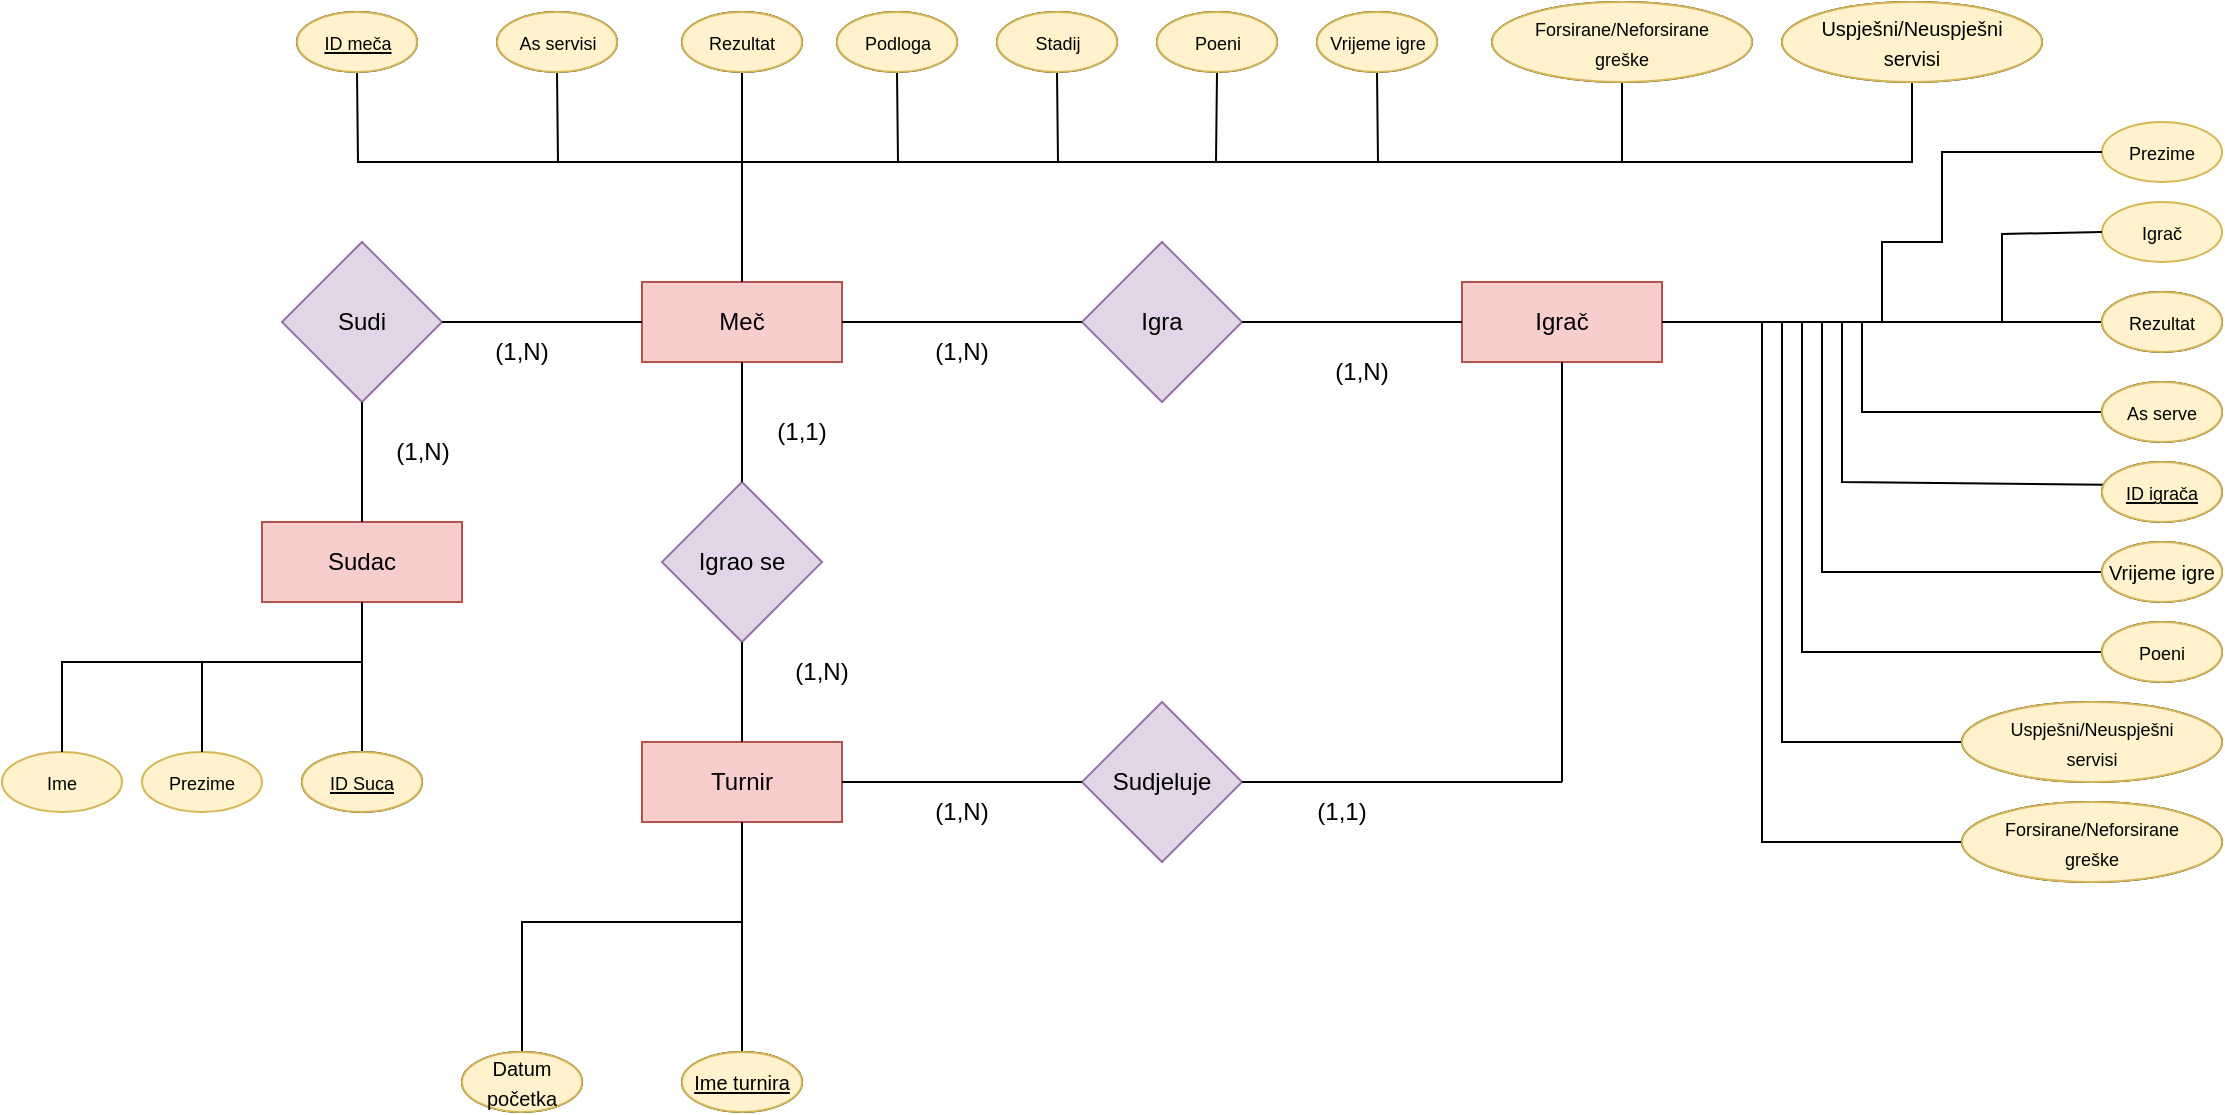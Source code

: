 <mxfile version="21.1.4">
  <diagram name="Page-1" id="ivi_GzzBbnTKShinMN6c">
    <mxGraphModel dx="466" dy="585" grid="1" gridSize="10" guides="1" tooltips="1" connect="1" arrows="1" fold="1" page="1" pageScale="1" pageWidth="850" pageHeight="1100" math="0" shadow="0">
      <root>
        <mxCell id="0" />
        <mxCell id="1" parent="0" />
        <mxCell id="JiS2Ytl3aRO11iRvN7Su-1" value="Igrao se" style="rhombus;whiteSpace=wrap;html=1;fillColor=#e1d5e7;strokeColor=#9673a6;" parent="1" vertex="1">
          <mxGeometry x="570" y="480" width="80" height="80" as="geometry" />
        </mxCell>
        <mxCell id="JiS2Ytl3aRO11iRvN7Su-3" value="Turnir" style="rounded=0;whiteSpace=wrap;html=1;fillColor=#f8cecc;strokeColor=#b85450;" parent="1" vertex="1">
          <mxGeometry x="560" y="610" width="100" height="40" as="geometry" />
        </mxCell>
        <mxCell id="JiS2Ytl3aRO11iRvN7Su-4" value="" style="endArrow=none;html=1;rounded=0;exitX=0.5;exitY=0;exitDx=0;exitDy=0;entryX=0.5;entryY=1;entryDx=0;entryDy=0;" parent="1" source="JiS2Ytl3aRO11iRvN7Su-3" target="JiS2Ytl3aRO11iRvN7Su-1" edge="1">
          <mxGeometry width="50" height="50" relative="1" as="geometry">
            <mxPoint x="560" y="540" as="sourcePoint" />
            <mxPoint x="610" y="490" as="targetPoint" />
          </mxGeometry>
        </mxCell>
        <mxCell id="JiS2Ytl3aRO11iRvN7Su-6" value="Meč" style="rounded=0;whiteSpace=wrap;html=1;fillColor=#f8cecc;strokeColor=#b85450;" parent="1" vertex="1">
          <mxGeometry x="560" y="380" width="100" height="40" as="geometry" />
        </mxCell>
        <mxCell id="JiS2Ytl3aRO11iRvN7Su-9" value="(1,N)" style="text;html=1;strokeColor=none;fillColor=none;align=center;verticalAlign=middle;whiteSpace=wrap;rounded=0;" parent="1" vertex="1">
          <mxGeometry x="620" y="560" width="60" height="30" as="geometry" />
        </mxCell>
        <mxCell id="JiS2Ytl3aRO11iRvN7Su-10" value="(1,1)" style="text;html=1;strokeColor=none;fillColor=none;align=center;verticalAlign=middle;whiteSpace=wrap;rounded=0;" parent="1" vertex="1">
          <mxGeometry x="610" y="440" width="60" height="30" as="geometry" />
        </mxCell>
        <mxCell id="JiS2Ytl3aRO11iRvN7Su-11" value="Sudi" style="rhombus;whiteSpace=wrap;html=1;fillColor=#e1d5e7;strokeColor=#9673a6;" parent="1" vertex="1">
          <mxGeometry x="380" y="360" width="80" height="80" as="geometry" />
        </mxCell>
        <mxCell id="JiS2Ytl3aRO11iRvN7Su-15" value="" style="endArrow=none;html=1;rounded=0;exitX=1;exitY=0.5;exitDx=0;exitDy=0;" parent="1" source="JiS2Ytl3aRO11iRvN7Su-11" edge="1">
          <mxGeometry width="50" height="50" relative="1" as="geometry">
            <mxPoint x="510" y="450" as="sourcePoint" />
            <mxPoint x="560" y="400" as="targetPoint" />
          </mxGeometry>
        </mxCell>
        <mxCell id="JiS2Ytl3aRO11iRvN7Su-17" value="Sudac" style="rounded=0;whiteSpace=wrap;html=1;fillColor=#f8cecc;strokeColor=#b85450;" parent="1" vertex="1">
          <mxGeometry x="370" y="500" width="100" height="40" as="geometry" />
        </mxCell>
        <mxCell id="JiS2Ytl3aRO11iRvN7Su-19" value="(1,N)" style="text;html=1;strokeColor=none;fillColor=none;align=center;verticalAlign=middle;whiteSpace=wrap;rounded=0;" parent="1" vertex="1">
          <mxGeometry x="470" y="400" width="60" height="30" as="geometry" />
        </mxCell>
        <mxCell id="JiS2Ytl3aRO11iRvN7Su-20" value="(1,N)" style="text;html=1;align=center;verticalAlign=middle;resizable=0;points=[];autosize=1;strokeColor=none;fillColor=none;" parent="1" vertex="1">
          <mxGeometry x="425" y="450" width="50" height="30" as="geometry" />
        </mxCell>
        <mxCell id="JiS2Ytl3aRO11iRvN7Su-22" value="Igra" style="rhombus;whiteSpace=wrap;html=1;fillColor=#e1d5e7;strokeColor=#9673a6;" parent="1" vertex="1">
          <mxGeometry x="780" y="360" width="80" height="80" as="geometry" />
        </mxCell>
        <mxCell id="JiS2Ytl3aRO11iRvN7Su-23" value="" style="endArrow=none;html=1;rounded=0;exitX=1;exitY=0.5;exitDx=0;exitDy=0;entryX=0;entryY=0.5;entryDx=0;entryDy=0;" parent="1" source="JiS2Ytl3aRO11iRvN7Su-6" target="JiS2Ytl3aRO11iRvN7Su-22" edge="1">
          <mxGeometry width="50" height="50" relative="1" as="geometry">
            <mxPoint x="680" y="450" as="sourcePoint" />
            <mxPoint x="730" y="400" as="targetPoint" />
          </mxGeometry>
        </mxCell>
        <mxCell id="JiS2Ytl3aRO11iRvN7Su-24" value="Igrač" style="rounded=0;whiteSpace=wrap;html=1;fillColor=#f8cecc;strokeColor=#b85450;" parent="1" vertex="1">
          <mxGeometry x="970" y="380" width="100" height="40" as="geometry" />
        </mxCell>
        <mxCell id="JiS2Ytl3aRO11iRvN7Su-26" value="(1,N)" style="text;html=1;strokeColor=none;fillColor=none;align=center;verticalAlign=middle;whiteSpace=wrap;rounded=0;" parent="1" vertex="1">
          <mxGeometry x="890" y="410" width="60" height="30" as="geometry" />
        </mxCell>
        <mxCell id="JiS2Ytl3aRO11iRvN7Su-27" value="(1,N)" style="text;html=1;strokeColor=none;fillColor=none;align=center;verticalAlign=middle;whiteSpace=wrap;rounded=0;" parent="1" vertex="1">
          <mxGeometry x="690" y="400" width="60" height="30" as="geometry" />
        </mxCell>
        <mxCell id="JiS2Ytl3aRO11iRvN7Su-29" value="Sudjeluje" style="rhombus;whiteSpace=wrap;html=1;fillColor=#e1d5e7;strokeColor=#9673a6;" parent="1" vertex="1">
          <mxGeometry x="780" y="590" width="80" height="80" as="geometry" />
        </mxCell>
        <mxCell id="JiS2Ytl3aRO11iRvN7Su-31" value="" style="endArrow=none;html=1;rounded=0;exitX=1;exitY=0.5;exitDx=0;exitDy=0;" parent="1" source="JiS2Ytl3aRO11iRvN7Su-3" edge="1">
          <mxGeometry width="50" height="50" relative="1" as="geometry">
            <mxPoint x="730" y="680" as="sourcePoint" />
            <mxPoint x="780" y="630" as="targetPoint" />
          </mxGeometry>
        </mxCell>
        <mxCell id="JiS2Ytl3aRO11iRvN7Su-33" value="(1,N)" style="text;html=1;strokeColor=none;fillColor=none;align=center;verticalAlign=middle;whiteSpace=wrap;rounded=0;" parent="1" vertex="1">
          <mxGeometry x="690" y="630" width="60" height="30" as="geometry" />
        </mxCell>
        <mxCell id="JiS2Ytl3aRO11iRvN7Su-35" value="&lt;font style=&quot;font-size: 9px;&quot;&gt;&lt;u&gt;Personal ID&lt;/u&gt;&lt;/font&gt;" style="ellipse;whiteSpace=wrap;html=1;" parent="1" vertex="1">
          <mxGeometry x="390" y="615" width="60" height="30" as="geometry" />
        </mxCell>
        <mxCell id="JiS2Ytl3aRO11iRvN7Su-36" value="" style="endArrow=none;html=1;rounded=0;entryX=0.5;entryY=0;entryDx=0;entryDy=0;" parent="1" target="gjMS_P8bk0o3SLN0zVJh-17" edge="1">
          <mxGeometry width="50" height="50" relative="1" as="geometry">
            <mxPoint x="420" y="540" as="sourcePoint" />
            <mxPoint x="419.81" y="560" as="targetPoint" />
          </mxGeometry>
        </mxCell>
        <mxCell id="JiS2Ytl3aRO11iRvN7Su-37" value="&lt;font size=&quot;1&quot;&gt;&lt;u&gt;Name&lt;/u&gt;&lt;/font&gt;" style="ellipse;whiteSpace=wrap;html=1;" parent="1" vertex="1">
          <mxGeometry x="580" y="765" width="60" height="30" as="geometry" />
        </mxCell>
        <mxCell id="JiS2Ytl3aRO11iRvN7Su-38" value="&lt;font size=&quot;1&quot;&gt;&lt;span style=&quot;font-size: 9px;&quot;&gt;Starting date&lt;/span&gt;&lt;/font&gt;" style="ellipse;whiteSpace=wrap;html=1;" parent="1" vertex="1">
          <mxGeometry x="470" y="765" width="60" height="30" as="geometry" />
        </mxCell>
        <mxCell id="JiS2Ytl3aRO11iRvN7Su-39" value="" style="endArrow=none;html=1;rounded=0;entryX=0.5;entryY=1;entryDx=0;entryDy=0;exitX=0.5;exitY=0;exitDx=0;exitDy=0;" parent="1" source="gjMS_P8bk0o3SLN0zVJh-18" target="JiS2Ytl3aRO11iRvN7Su-3" edge="1">
          <mxGeometry width="50" height="50" relative="1" as="geometry">
            <mxPoint x="560" y="690" as="sourcePoint" />
            <mxPoint x="610" y="640" as="targetPoint" />
          </mxGeometry>
        </mxCell>
        <mxCell id="JiS2Ytl3aRO11iRvN7Su-40" value="" style="endArrow=none;html=1;rounded=0;entryX=0.5;entryY=1;entryDx=0;entryDy=0;exitX=0.5;exitY=0;exitDx=0;exitDy=0;" parent="1" source="gjMS_P8bk0o3SLN0zVJh-19" target="JiS2Ytl3aRO11iRvN7Su-3" edge="1">
          <mxGeometry width="50" height="50" relative="1" as="geometry">
            <mxPoint x="570" y="700" as="sourcePoint" />
            <mxPoint x="620" y="660" as="targetPoint" />
            <Array as="points">
              <mxPoint x="500" y="700" />
              <mxPoint x="610" y="700" />
            </Array>
          </mxGeometry>
        </mxCell>
        <mxCell id="JiS2Ytl3aRO11iRvN7Su-61" value="&lt;font style=&quot;font-size: 9px;&quot;&gt;&lt;u&gt;Match ID&lt;/u&gt;&lt;/font&gt;" style="ellipse;whiteSpace=wrap;html=1;" parent="1" vertex="1">
          <mxGeometry x="387.5" y="245" width="60" height="30" as="geometry" />
        </mxCell>
        <mxCell id="JiS2Ytl3aRO11iRvN7Su-62" value="&lt;font size=&quot;1&quot;&gt;&lt;span style=&quot;font-size: 9px;&quot;&gt;Successful/Unsuccessful serves&lt;/span&gt;&lt;/font&gt;" style="ellipse;whiteSpace=wrap;html=1;" parent="1" vertex="1">
          <mxGeometry x="1130" y="240" width="130" height="40" as="geometry" />
        </mxCell>
        <mxCell id="JiS2Ytl3aRO11iRvN7Su-63" value="&lt;font size=&quot;1&quot;&gt;&lt;span style=&quot;font-size: 9px;&quot;&gt;As serves&lt;/span&gt;&lt;/font&gt;" style="ellipse;whiteSpace=wrap;html=1;" parent="1" vertex="1">
          <mxGeometry x="487.5" y="245" width="60" height="30" as="geometry" />
        </mxCell>
        <mxCell id="JiS2Ytl3aRO11iRvN7Su-64" value="&lt;font size=&quot;1&quot;&gt;&lt;span style=&quot;font-size: 9px;&quot;&gt;Points&lt;/span&gt;&lt;/font&gt;" style="ellipse;whiteSpace=wrap;html=1;" parent="1" vertex="1">
          <mxGeometry x="817.5" y="245" width="60" height="30" as="geometry" />
        </mxCell>
        <mxCell id="JiS2Ytl3aRO11iRvN7Su-68" value="&lt;font size=&quot;1&quot;&gt;&lt;span style=&quot;font-size: 9px;&quot;&gt;Forced/Unforced errors&lt;/span&gt;&lt;/font&gt;" style="ellipse;whiteSpace=wrap;html=1;" parent="1" vertex="1">
          <mxGeometry x="985" y="240" width="130" height="40" as="geometry" />
        </mxCell>
        <mxCell id="JiS2Ytl3aRO11iRvN7Su-69" value="&lt;font size=&quot;1&quot;&gt;&lt;span style=&quot;font-size: 9px;&quot;&gt;Time played&lt;/span&gt;&lt;/font&gt;" style="ellipse;whiteSpace=wrap;html=1;" parent="1" vertex="1">
          <mxGeometry x="897.5" y="245" width="60" height="30" as="geometry" />
        </mxCell>
        <mxCell id="JiS2Ytl3aRO11iRvN7Su-71" value="&lt;font size=&quot;1&quot;&gt;&lt;span style=&quot;font-size: 9px;&quot;&gt;Resaults&lt;/span&gt;&lt;/font&gt;" style="ellipse;whiteSpace=wrap;html=1;" parent="1" vertex="1">
          <mxGeometry x="580" y="245" width="60" height="30" as="geometry" />
        </mxCell>
        <mxCell id="JiS2Ytl3aRO11iRvN7Su-72" value="" style="endArrow=none;html=1;rounded=0;entryX=0.5;entryY=1;entryDx=0;entryDy=0;exitX=0.5;exitY=0;exitDx=0;exitDy=0;" parent="1" source="JiS2Ytl3aRO11iRvN7Su-6" target="JiS2Ytl3aRO11iRvN7Su-61" edge="1">
          <mxGeometry width="50" height="50" relative="1" as="geometry">
            <mxPoint x="610" y="260" as="sourcePoint" />
            <mxPoint x="660" y="210" as="targetPoint" />
            <Array as="points">
              <mxPoint x="610" y="320" />
              <mxPoint x="418" y="320" />
            </Array>
          </mxGeometry>
        </mxCell>
        <mxCell id="JiS2Ytl3aRO11iRvN7Su-73" value="" style="endArrow=none;html=1;rounded=0;entryX=0.5;entryY=1;entryDx=0;entryDy=0;exitX=0.5;exitY=0;exitDx=0;exitDy=0;" parent="1" source="JiS2Ytl3aRO11iRvN7Su-6" target="JiS2Ytl3aRO11iRvN7Su-62" edge="1">
          <mxGeometry width="50" height="50" relative="1" as="geometry">
            <mxPoint x="610" y="260" as="sourcePoint" />
            <mxPoint x="530" y="190" as="targetPoint" />
            <Array as="points">
              <mxPoint x="610" y="320" />
              <mxPoint x="1195" y="320" />
            </Array>
          </mxGeometry>
        </mxCell>
        <mxCell id="JiS2Ytl3aRO11iRvN7Su-75" value="" style="endArrow=none;html=1;rounded=0;entryX=0.5;entryY=1;entryDx=0;entryDy=0;exitX=0.5;exitY=0;exitDx=0;exitDy=0;" parent="1" source="JiS2Ytl3aRO11iRvN7Su-6" target="JiS2Ytl3aRO11iRvN7Su-71" edge="1">
          <mxGeometry width="50" height="50" relative="1" as="geometry">
            <mxPoint x="610" y="260" as="sourcePoint" />
            <mxPoint x="660" y="210" as="targetPoint" />
          </mxGeometry>
        </mxCell>
        <mxCell id="JiS2Ytl3aRO11iRvN7Su-76" value="" style="endArrow=none;html=1;rounded=0;entryX=0.5;entryY=1;entryDx=0;entryDy=0;exitX=0.5;exitY=0;exitDx=0;exitDy=0;" parent="1" source="JiS2Ytl3aRO11iRvN7Su-6" target="JiS2Ytl3aRO11iRvN7Su-63" edge="1">
          <mxGeometry width="50" height="50" relative="1" as="geometry">
            <mxPoint x="610" y="260" as="sourcePoint" />
            <mxPoint x="660" y="210" as="targetPoint" />
            <Array as="points">
              <mxPoint x="610" y="320" />
              <mxPoint x="518" y="320" />
            </Array>
          </mxGeometry>
        </mxCell>
        <mxCell id="JiS2Ytl3aRO11iRvN7Su-77" value="" style="endArrow=none;html=1;rounded=0;entryX=0.5;entryY=1;entryDx=0;entryDy=0;exitX=0.5;exitY=0;exitDx=0;exitDy=0;" parent="1" source="JiS2Ytl3aRO11iRvN7Su-6" target="JiS2Ytl3aRO11iRvN7Su-64" edge="1">
          <mxGeometry width="50" height="50" relative="1" as="geometry">
            <mxPoint x="610" y="260" as="sourcePoint" />
            <mxPoint x="660" y="210" as="targetPoint" />
            <Array as="points">
              <mxPoint x="610" y="320" />
              <mxPoint x="847" y="320" />
            </Array>
          </mxGeometry>
        </mxCell>
        <mxCell id="JiS2Ytl3aRO11iRvN7Su-78" value="" style="endArrow=none;html=1;rounded=0;entryX=0.5;entryY=1;entryDx=0;entryDy=0;exitX=0.5;exitY=0;exitDx=0;exitDy=0;" parent="1" source="JiS2Ytl3aRO11iRvN7Su-6" target="gjMS_P8bk0o3SLN0zVJh-9" edge="1">
          <mxGeometry width="50" height="50" relative="1" as="geometry">
            <mxPoint x="610" y="260" as="sourcePoint" />
            <mxPoint x="660" y="210" as="targetPoint" />
            <Array as="points">
              <mxPoint x="610" y="320" />
              <mxPoint x="1050" y="320" />
            </Array>
          </mxGeometry>
        </mxCell>
        <mxCell id="JiS2Ytl3aRO11iRvN7Su-79" value="" style="endArrow=none;html=1;rounded=0;entryX=0.5;entryY=1;entryDx=0;entryDy=0;exitX=0.5;exitY=0;exitDx=0;exitDy=0;" parent="1" source="JiS2Ytl3aRO11iRvN7Su-6" target="JiS2Ytl3aRO11iRvN7Su-69" edge="1">
          <mxGeometry width="50" height="50" relative="1" as="geometry">
            <mxPoint x="610" y="260" as="sourcePoint" />
            <mxPoint x="660" y="210" as="targetPoint" />
            <Array as="points">
              <mxPoint x="610" y="320" />
              <mxPoint x="928" y="320" />
            </Array>
          </mxGeometry>
        </mxCell>
        <mxCell id="JiS2Ytl3aRO11iRvN7Su-88" value="&lt;font size=&quot;1&quot;&gt;&lt;span style=&quot;font-size: 9px;&quot;&gt;Stage&lt;/span&gt;&lt;/font&gt;" style="ellipse;whiteSpace=wrap;html=1;" parent="1" vertex="1">
          <mxGeometry x="737.5" y="245" width="60" height="30" as="geometry" />
        </mxCell>
        <mxCell id="JiS2Ytl3aRO11iRvN7Su-89" value="" style="endArrow=none;html=1;rounded=0;entryX=0.5;entryY=1;entryDx=0;entryDy=0;exitX=0.5;exitY=0;exitDx=0;exitDy=0;" parent="1" source="JiS2Ytl3aRO11iRvN7Su-6" target="JiS2Ytl3aRO11iRvN7Su-88" edge="1">
          <mxGeometry width="50" height="50" relative="1" as="geometry">
            <mxPoint x="610" y="260" as="sourcePoint" />
            <mxPoint x="655" y="210" as="targetPoint" />
            <Array as="points">
              <mxPoint x="610" y="320" />
              <mxPoint x="768" y="320" />
            </Array>
          </mxGeometry>
        </mxCell>
        <mxCell id="JiS2Ytl3aRO11iRvN7Su-92" value="&lt;font size=&quot;1&quot;&gt;Surface&lt;/font&gt;" style="ellipse;whiteSpace=wrap;html=1;" parent="1" vertex="1">
          <mxGeometry x="657.5" y="245" width="60" height="30" as="geometry" />
        </mxCell>
        <mxCell id="JiS2Ytl3aRO11iRvN7Su-97" value="" style="endArrow=none;html=1;rounded=0;entryX=0.5;entryY=1;entryDx=0;entryDy=0;exitX=0.5;exitY=0;exitDx=0;exitDy=0;" parent="1" source="JiS2Ytl3aRO11iRvN7Su-6" target="JiS2Ytl3aRO11iRvN7Su-92" edge="1">
          <mxGeometry width="50" height="50" relative="1" as="geometry">
            <mxPoint x="620" y="280" as="sourcePoint" />
            <mxPoint x="660" y="210" as="targetPoint" />
            <Array as="points">
              <mxPoint x="610" y="320" />
              <mxPoint x="688" y="320" />
            </Array>
          </mxGeometry>
        </mxCell>
        <mxCell id="JiS2Ytl3aRO11iRvN7Su-99" value="" style="endArrow=none;html=1;rounded=0;" parent="1" edge="1">
          <mxGeometry width="50" height="50" relative="1" as="geometry">
            <mxPoint x="860" y="630" as="sourcePoint" />
            <mxPoint x="1020" y="630" as="targetPoint" />
          </mxGeometry>
        </mxCell>
        <mxCell id="JiS2Ytl3aRO11iRvN7Su-105" value="(1,1)" style="text;html=1;strokeColor=none;fillColor=none;align=center;verticalAlign=middle;whiteSpace=wrap;rounded=0;" parent="1" vertex="1">
          <mxGeometry x="880" y="630" width="60" height="30" as="geometry" />
        </mxCell>
        <mxCell id="JiS2Ytl3aRO11iRvN7Su-106" value="&lt;font style=&quot;font-size: 9px;&quot;&gt;&lt;u&gt;Personal ID&lt;/u&gt;&lt;/font&gt;" style="ellipse;whiteSpace=wrap;html=1;" parent="1" vertex="1">
          <mxGeometry x="1290" y="470" width="60" height="30" as="geometry" />
        </mxCell>
        <mxCell id="JiS2Ytl3aRO11iRvN7Su-107" value="&lt;font size=&quot;1&quot;&gt;&lt;span style=&quot;font-size: 9px;&quot;&gt;Successful/Unsuccessful serves&lt;/span&gt;&lt;/font&gt;" style="ellipse;whiteSpace=wrap;html=1;" parent="1" vertex="1">
          <mxGeometry x="1220" y="590" width="130" height="40" as="geometry" />
        </mxCell>
        <mxCell id="JiS2Ytl3aRO11iRvN7Su-108" value="&lt;font size=&quot;1&quot;&gt;&lt;span style=&quot;font-size: 9px;&quot;&gt;As serves&lt;/span&gt;&lt;/font&gt;" style="ellipse;whiteSpace=wrap;html=1;" parent="1" vertex="1">
          <mxGeometry x="1290" y="430" width="60" height="30" as="geometry" />
        </mxCell>
        <mxCell id="JiS2Ytl3aRO11iRvN7Su-109" value="&lt;font size=&quot;1&quot;&gt;&lt;span style=&quot;font-size: 9px;&quot;&gt;Time played&lt;/span&gt;&lt;/font&gt;" style="ellipse;whiteSpace=wrap;html=1;" parent="1" vertex="1">
          <mxGeometry x="1290" y="510" width="60" height="30" as="geometry" />
        </mxCell>
        <mxCell id="JiS2Ytl3aRO11iRvN7Su-110" value="&lt;font size=&quot;1&quot;&gt;&lt;span style=&quot;font-size: 9px;&quot;&gt;Forced/Unforced errors&lt;/span&gt;&lt;/font&gt;" style="ellipse;whiteSpace=wrap;html=1;" parent="1" vertex="1">
          <mxGeometry x="1220" y="640" width="130" height="40" as="geometry" />
        </mxCell>
        <mxCell id="JiS2Ytl3aRO11iRvN7Su-111" value="&lt;font size=&quot;1&quot;&gt;&lt;span style=&quot;font-size: 9px;&quot;&gt;Points&lt;/span&gt;&lt;/font&gt;" style="ellipse;whiteSpace=wrap;html=1;" parent="1" vertex="1">
          <mxGeometry x="1290" y="550" width="60" height="30" as="geometry" />
        </mxCell>
        <mxCell id="JiS2Ytl3aRO11iRvN7Su-112" value="&lt;font size=&quot;1&quot;&gt;&lt;span style=&quot;font-size: 9px;&quot;&gt;Resault&lt;/span&gt;&lt;/font&gt;" style="ellipse;whiteSpace=wrap;html=1;" parent="1" vertex="1">
          <mxGeometry x="1290" y="385" width="60" height="30" as="geometry" />
        </mxCell>
        <mxCell id="JiS2Ytl3aRO11iRvN7Su-117" value="" style="endArrow=none;html=1;rounded=0;entryX=0;entryY=0.5;entryDx=0;entryDy=0;exitX=1;exitY=0.5;exitDx=0;exitDy=0;" parent="1" source="JiS2Ytl3aRO11iRvN7Su-24" target="JiS2Ytl3aRO11iRvN7Su-112" edge="1">
          <mxGeometry width="50" height="50" relative="1" as="geometry">
            <mxPoint x="870" y="430" as="sourcePoint" />
            <mxPoint x="920" y="380" as="targetPoint" />
          </mxGeometry>
        </mxCell>
        <mxCell id="JiS2Ytl3aRO11iRvN7Su-118" value="" style="endArrow=none;html=1;rounded=0;entryX=0;entryY=0.5;entryDx=0;entryDy=0;exitX=1;exitY=0.5;exitDx=0;exitDy=0;" parent="1" source="JiS2Ytl3aRO11iRvN7Su-24" target="JiS2Ytl3aRO11iRvN7Su-108" edge="1">
          <mxGeometry width="50" height="50" relative="1" as="geometry">
            <mxPoint x="870" y="430" as="sourcePoint" />
            <mxPoint x="920" y="380" as="targetPoint" />
            <Array as="points">
              <mxPoint x="1170" y="400" />
              <mxPoint x="1170" y="445" />
            </Array>
          </mxGeometry>
        </mxCell>
        <mxCell id="JiS2Ytl3aRO11iRvN7Su-119" value="" style="endArrow=none;html=1;rounded=0;entryX=0.017;entryY=0.378;entryDx=0;entryDy=0;entryPerimeter=0;exitX=1;exitY=0.5;exitDx=0;exitDy=0;" parent="1" source="JiS2Ytl3aRO11iRvN7Su-24" target="JiS2Ytl3aRO11iRvN7Su-106" edge="1">
          <mxGeometry width="50" height="50" relative="1" as="geometry">
            <mxPoint x="870" y="430" as="sourcePoint" />
            <mxPoint x="1050" y="190" as="targetPoint" />
            <Array as="points">
              <mxPoint x="1160" y="400" />
              <mxPoint x="1160" y="480" />
            </Array>
          </mxGeometry>
        </mxCell>
        <mxCell id="JiS2Ytl3aRO11iRvN7Su-120" value="" style="endArrow=none;html=1;rounded=0;entryX=0;entryY=0.5;entryDx=0;entryDy=0;exitX=1;exitY=0.5;exitDx=0;exitDy=0;" parent="1" source="JiS2Ytl3aRO11iRvN7Su-24" target="JiS2Ytl3aRO11iRvN7Su-109" edge="1">
          <mxGeometry width="50" height="50" relative="1" as="geometry">
            <mxPoint x="1070" y="280" as="sourcePoint" />
            <mxPoint x="1050" y="230" as="targetPoint" />
            <Array as="points">
              <mxPoint x="1150" y="400" />
              <mxPoint x="1150" y="525" />
            </Array>
          </mxGeometry>
        </mxCell>
        <mxCell id="JiS2Ytl3aRO11iRvN7Su-121" value="" style="endArrow=none;html=1;rounded=0;entryX=0;entryY=0.5;entryDx=0;entryDy=0;exitX=1;exitY=0.5;exitDx=0;exitDy=0;" parent="1" source="JiS2Ytl3aRO11iRvN7Su-24" target="JiS2Ytl3aRO11iRvN7Su-111" edge="1">
          <mxGeometry width="50" height="50" relative="1" as="geometry">
            <mxPoint x="870" y="430" as="sourcePoint" />
            <mxPoint x="920" y="380" as="targetPoint" />
            <Array as="points">
              <mxPoint x="1140" y="400" />
              <mxPoint x="1140" y="565" />
            </Array>
          </mxGeometry>
        </mxCell>
        <mxCell id="JiS2Ytl3aRO11iRvN7Su-122" value="" style="endArrow=none;html=1;rounded=0;entryX=0;entryY=0.5;entryDx=0;entryDy=0;exitX=1;exitY=0.5;exitDx=0;exitDy=0;" parent="1" source="JiS2Ytl3aRO11iRvN7Su-24" target="JiS2Ytl3aRO11iRvN7Su-107" edge="1">
          <mxGeometry width="50" height="50" relative="1" as="geometry">
            <mxPoint x="870" y="430" as="sourcePoint" />
            <mxPoint x="920" y="380" as="targetPoint" />
            <Array as="points">
              <mxPoint x="1130" y="400" />
              <mxPoint x="1130" y="610" />
            </Array>
          </mxGeometry>
        </mxCell>
        <mxCell id="JiS2Ytl3aRO11iRvN7Su-123" value="" style="endArrow=none;html=1;rounded=0;entryX=0;entryY=0.5;entryDx=0;entryDy=0;exitX=1;exitY=0.5;exitDx=0;exitDy=0;" parent="1" source="JiS2Ytl3aRO11iRvN7Su-24" target="JiS2Ytl3aRO11iRvN7Su-110" edge="1">
          <mxGeometry width="50" height="50" relative="1" as="geometry">
            <mxPoint x="870" y="430" as="sourcePoint" />
            <mxPoint x="920" y="380" as="targetPoint" />
            <Array as="points">
              <mxPoint x="1120" y="400" />
              <mxPoint x="1120" y="660" />
            </Array>
          </mxGeometry>
        </mxCell>
        <mxCell id="gjMS_P8bk0o3SLN0zVJh-1" value="&lt;font size=&quot;1&quot;&gt;&lt;span style=&quot;font-size: 9px;&quot;&gt;Forsirane/Neforsirane&lt;br&gt;greške&lt;br&gt;&lt;/span&gt;&lt;/font&gt;" style="ellipse;whiteSpace=wrap;html=1;fillColor=#fff2cc;strokeColor=#d6b656;" parent="1" vertex="1">
          <mxGeometry x="1220" y="640" width="130" height="40" as="geometry" />
        </mxCell>
        <mxCell id="gjMS_P8bk0o3SLN0zVJh-2" value="&lt;font size=&quot;1&quot;&gt;&lt;span style=&quot;font-size: 9px;&quot;&gt;Uspješni/Neuspješni&lt;br&gt;servisi&lt;br&gt;&lt;/span&gt;&lt;/font&gt;" style="ellipse;whiteSpace=wrap;html=1;fillColor=#fff2cc;strokeColor=#d6b656;" parent="1" vertex="1">
          <mxGeometry x="1220" y="590" width="130" height="40" as="geometry" />
        </mxCell>
        <mxCell id="gjMS_P8bk0o3SLN0zVJh-3" value="&lt;font size=&quot;1&quot;&gt;&lt;span style=&quot;font-size: 9px;&quot;&gt;Poeni&lt;/span&gt;&lt;/font&gt;" style="ellipse;whiteSpace=wrap;html=1;fillColor=#fff2cc;strokeColor=#d6b656;" parent="1" vertex="1">
          <mxGeometry x="1290" y="550" width="60" height="30" as="geometry" />
        </mxCell>
        <mxCell id="gjMS_P8bk0o3SLN0zVJh-4" value="&lt;font size=&quot;1&quot;&gt;Vrijeme igre&lt;/font&gt;" style="ellipse;whiteSpace=wrap;html=1;fillColor=#fff2cc;strokeColor=#d6b656;" parent="1" vertex="1">
          <mxGeometry x="1290" y="510" width="60" height="30" as="geometry" />
        </mxCell>
        <mxCell id="gjMS_P8bk0o3SLN0zVJh-5" value="&lt;font style=&quot;font-size: 9px;&quot;&gt;&lt;u&gt;ID igrača&lt;/u&gt;&lt;/font&gt;" style="ellipse;whiteSpace=wrap;html=1;fillColor=#fff2cc;strokeColor=#d6b656;" parent="1" vertex="1">
          <mxGeometry x="1290" y="470" width="60" height="30" as="geometry" />
        </mxCell>
        <mxCell id="gjMS_P8bk0o3SLN0zVJh-6" value="&lt;font size=&quot;1&quot;&gt;&lt;span style=&quot;font-size: 9px;&quot;&gt;As serve&lt;/span&gt;&lt;/font&gt;" style="ellipse;whiteSpace=wrap;html=1;fillColor=#fff2cc;strokeColor=#d6b656;" parent="1" vertex="1">
          <mxGeometry x="1290" y="430" width="60" height="30" as="geometry" />
        </mxCell>
        <mxCell id="gjMS_P8bk0o3SLN0zVJh-7" value="&lt;font size=&quot;1&quot;&gt;&lt;span style=&quot;font-size: 9px;&quot;&gt;Rezultat&lt;/span&gt;&lt;/font&gt;" style="ellipse;whiteSpace=wrap;html=1;fillColor=#fff2cc;strokeColor=#d6b656;" parent="1" vertex="1">
          <mxGeometry x="1290" y="385" width="60" height="30" as="geometry" />
        </mxCell>
        <mxCell id="gjMS_P8bk0o3SLN0zVJh-8" value="&lt;font size=&quot;1&quot;&gt;&lt;span style=&quot;font-size: 9px;&quot;&gt;Vrijeme igre&lt;/span&gt;&lt;/font&gt;" style="ellipse;whiteSpace=wrap;html=1;fillColor=#fff2cc;strokeColor=#d6b656;" parent="1" vertex="1">
          <mxGeometry x="897.5" y="245" width="60" height="30" as="geometry" />
        </mxCell>
        <mxCell id="gjMS_P8bk0o3SLN0zVJh-9" value="&lt;font size=&quot;1&quot;&gt;&lt;span style=&quot;font-size: 9px;&quot;&gt;Forsirane/Neforsirane&lt;br&gt;greške&lt;/span&gt;&lt;/font&gt;" style="ellipse;whiteSpace=wrap;html=1;fillColor=#fff2cc;strokeColor=#d6b656;" parent="1" vertex="1">
          <mxGeometry x="985" y="240" width="130" height="40" as="geometry" />
        </mxCell>
        <mxCell id="gjMS_P8bk0o3SLN0zVJh-10" value="&lt;font size=&quot;1&quot;&gt;&lt;span style=&quot;font-size: 9px;&quot;&gt;Poeni&lt;/span&gt;&lt;/font&gt;" style="ellipse;whiteSpace=wrap;html=1;fillColor=#fff2cc;strokeColor=#d6b656;" parent="1" vertex="1">
          <mxGeometry x="817.5" y="245" width="60" height="30" as="geometry" />
        </mxCell>
        <mxCell id="gjMS_P8bk0o3SLN0zVJh-11" value="&lt;font size=&quot;1&quot;&gt;&lt;span style=&quot;font-size: 9px;&quot;&gt;Stadij&lt;/span&gt;&lt;/font&gt;" style="ellipse;whiteSpace=wrap;html=1;fillColor=#fff2cc;strokeColor=#d6b656;" parent="1" vertex="1">
          <mxGeometry x="737.5" y="245" width="60" height="30" as="geometry" />
        </mxCell>
        <mxCell id="gjMS_P8bk0o3SLN0zVJh-12" value="&lt;font style=&quot;font-size: 9px;&quot;&gt;Podloga&lt;/font&gt;" style="ellipse;whiteSpace=wrap;html=1;fillColor=#fff2cc;strokeColor=#d6b656;" parent="1" vertex="1">
          <mxGeometry x="657.5" y="245" width="60" height="30" as="geometry" />
        </mxCell>
        <mxCell id="gjMS_P8bk0o3SLN0zVJh-13" value="&lt;font size=&quot;1&quot;&gt;&lt;span style=&quot;font-size: 9px;&quot;&gt;Rezultat&lt;/span&gt;&lt;/font&gt;" style="ellipse;whiteSpace=wrap;html=1;fillColor=#fff2cc;strokeColor=#d6b656;" parent="1" vertex="1">
          <mxGeometry x="580" y="245" width="60" height="30" as="geometry" />
        </mxCell>
        <mxCell id="gjMS_P8bk0o3SLN0zVJh-14" value="&lt;font size=&quot;1&quot;&gt;&lt;span style=&quot;font-size: 9px;&quot;&gt;As servisi&lt;/span&gt;&lt;/font&gt;" style="ellipse;whiteSpace=wrap;html=1;fillColor=#fff2cc;strokeColor=#d6b656;" parent="1" vertex="1">
          <mxGeometry x="487.5" y="245" width="60" height="30" as="geometry" />
        </mxCell>
        <mxCell id="gjMS_P8bk0o3SLN0zVJh-15" value="&lt;font size=&quot;1&quot;&gt;Uspješni/Neuspješni&lt;br&gt;servisi&lt;/font&gt;" style="ellipse;whiteSpace=wrap;html=1;fillColor=#fff2cc;strokeColor=#d6b656;" parent="1" vertex="1">
          <mxGeometry x="1130" y="240" width="130" height="40" as="geometry" />
        </mxCell>
        <mxCell id="gjMS_P8bk0o3SLN0zVJh-16" value="&lt;font style=&quot;font-size: 9px;&quot;&gt;&lt;u&gt;ID meča&lt;/u&gt;&lt;/font&gt;" style="ellipse;whiteSpace=wrap;html=1;fillColor=#fff2cc;strokeColor=#d6b656;" parent="1" vertex="1">
          <mxGeometry x="387.5" y="245" width="60" height="30" as="geometry" />
        </mxCell>
        <mxCell id="gjMS_P8bk0o3SLN0zVJh-17" value="&lt;font style=&quot;font-size: 9px;&quot;&gt;&lt;u&gt;ID Suca&lt;/u&gt;&lt;/font&gt;" style="ellipse;whiteSpace=wrap;html=1;fillColor=#fff2cc;strokeColor=#d6b656;" parent="1" vertex="1">
          <mxGeometry x="390" y="615" width="60" height="30" as="geometry" />
        </mxCell>
        <mxCell id="gjMS_P8bk0o3SLN0zVJh-18" value="&lt;font size=&quot;1&quot;&gt;&lt;u&gt;Ime turnira&lt;/u&gt;&lt;/font&gt;" style="ellipse;whiteSpace=wrap;html=1;fillColor=#fff2cc;strokeColor=#d6b656;" parent="1" vertex="1">
          <mxGeometry x="580" y="765" width="60" height="30" as="geometry" />
        </mxCell>
        <mxCell id="gjMS_P8bk0o3SLN0zVJh-19" value="&lt;font size=&quot;1&quot;&gt;Datum početka&lt;/font&gt;" style="ellipse;whiteSpace=wrap;html=1;fillColor=#fff2cc;strokeColor=#d6b656;" parent="1" vertex="1">
          <mxGeometry x="470" y="765" width="60" height="30" as="geometry" />
        </mxCell>
        <mxCell id="Bej20b6Pe66RZADNoCV_-3" value="" style="endArrow=none;html=1;rounded=0;entryX=0;entryY=0.5;entryDx=0;entryDy=0;" parent="1" target="JiS2Ytl3aRO11iRvN7Su-24" edge="1">
          <mxGeometry width="50" height="50" relative="1" as="geometry">
            <mxPoint x="860" y="400" as="sourcePoint" />
            <mxPoint x="910" y="350" as="targetPoint" />
          </mxGeometry>
        </mxCell>
        <mxCell id="Bej20b6Pe66RZADNoCV_-4" value="" style="endArrow=none;html=1;rounded=0;entryX=0.5;entryY=1;entryDx=0;entryDy=0;" parent="1" target="JiS2Ytl3aRO11iRvN7Su-11" edge="1">
          <mxGeometry width="50" height="50" relative="1" as="geometry">
            <mxPoint x="420" y="500" as="sourcePoint" />
            <mxPoint x="470" y="450" as="targetPoint" />
          </mxGeometry>
        </mxCell>
        <mxCell id="Bej20b6Pe66RZADNoCV_-5" value="" style="endArrow=none;html=1;rounded=0;entryX=0.5;entryY=1;entryDx=0;entryDy=0;" parent="1" target="JiS2Ytl3aRO11iRvN7Su-6" edge="1">
          <mxGeometry width="50" height="50" relative="1" as="geometry">
            <mxPoint x="610" y="480" as="sourcePoint" />
            <mxPoint x="660" y="430" as="targetPoint" />
          </mxGeometry>
        </mxCell>
        <mxCell id="Bej20b6Pe66RZADNoCV_-6" value="" style="endArrow=none;html=1;rounded=0;entryX=0.5;entryY=1;entryDx=0;entryDy=0;" parent="1" target="JiS2Ytl3aRO11iRvN7Su-24" edge="1">
          <mxGeometry width="50" height="50" relative="1" as="geometry">
            <mxPoint x="1020" y="630" as="sourcePoint" />
            <mxPoint x="1010" y="450" as="targetPoint" />
          </mxGeometry>
        </mxCell>
        <mxCell id="uOMkGAnZob9GP4pYXzT7-1" value="&lt;font size=&quot;1&quot;&gt;&lt;span style=&quot;font-size: 9px;&quot;&gt;Ime&lt;/span&gt;&lt;/font&gt;" style="ellipse;whiteSpace=wrap;html=1;fillColor=#fff2cc;strokeColor=#d6b656;" parent="1" vertex="1">
          <mxGeometry x="240" y="615" width="60" height="30" as="geometry" />
        </mxCell>
        <mxCell id="uOMkGAnZob9GP4pYXzT7-2" value="&lt;font size=&quot;1&quot;&gt;&lt;span style=&quot;font-size: 9px;&quot;&gt;Prezime&lt;/span&gt;&lt;/font&gt;" style="ellipse;whiteSpace=wrap;html=1;fillColor=#fff2cc;strokeColor=#d6b656;" parent="1" vertex="1">
          <mxGeometry x="310" y="615" width="60" height="30" as="geometry" />
        </mxCell>
        <mxCell id="uOMkGAnZob9GP4pYXzT7-3" value="" style="endArrow=none;html=1;rounded=0;" parent="1" edge="1">
          <mxGeometry width="50" height="50" relative="1" as="geometry">
            <mxPoint x="340" y="615" as="sourcePoint" />
            <mxPoint x="420" y="570" as="targetPoint" />
            <Array as="points">
              <mxPoint x="340" y="570" />
            </Array>
          </mxGeometry>
        </mxCell>
        <mxCell id="uOMkGAnZob9GP4pYXzT7-4" value="" style="endArrow=none;html=1;rounded=0;exitX=0.5;exitY=0;exitDx=0;exitDy=0;" parent="1" source="uOMkGAnZob9GP4pYXzT7-1" edge="1">
          <mxGeometry width="50" height="50" relative="1" as="geometry">
            <mxPoint x="280" y="580" as="sourcePoint" />
            <mxPoint x="420" y="570" as="targetPoint" />
            <Array as="points">
              <mxPoint x="270" y="570" />
            </Array>
          </mxGeometry>
        </mxCell>
        <mxCell id="uOMkGAnZob9GP4pYXzT7-10" value="&lt;font size=&quot;1&quot;&gt;&lt;span style=&quot;font-size: 9px;&quot;&gt;Prezime&lt;/span&gt;&lt;/font&gt;" style="ellipse;whiteSpace=wrap;html=1;fillColor=#fff2cc;strokeColor=#d6b656;" parent="1" vertex="1">
          <mxGeometry x="1290" y="300" width="60" height="30" as="geometry" />
        </mxCell>
        <mxCell id="uOMkGAnZob9GP4pYXzT7-11" value="&lt;font size=&quot;1&quot;&gt;&lt;span style=&quot;font-size: 9px;&quot;&gt;Igrač&lt;/span&gt;&lt;/font&gt;" style="ellipse;whiteSpace=wrap;html=1;fillColor=#fff2cc;strokeColor=#d6b656;" parent="1" vertex="1">
          <mxGeometry x="1290" y="340" width="60" height="30" as="geometry" />
        </mxCell>
        <mxCell id="uOMkGAnZob9GP4pYXzT7-12" value="" style="endArrow=none;html=1;rounded=0;entryX=0;entryY=0.5;entryDx=0;entryDy=0;" parent="1" target="uOMkGAnZob9GP4pYXzT7-10" edge="1">
          <mxGeometry width="50" height="50" relative="1" as="geometry">
            <mxPoint x="1180" y="400" as="sourcePoint" />
            <mxPoint x="1250" y="340" as="targetPoint" />
            <Array as="points">
              <mxPoint x="1180" y="360" />
              <mxPoint x="1210" y="360" />
              <mxPoint x="1210" y="315" />
            </Array>
          </mxGeometry>
        </mxCell>
        <mxCell id="uOMkGAnZob9GP4pYXzT7-13" value="" style="endArrow=none;html=1;rounded=0;entryX=0;entryY=0.5;entryDx=0;entryDy=0;exitX=1;exitY=0.5;exitDx=0;exitDy=0;" parent="1" source="JiS2Ytl3aRO11iRvN7Su-24" target="uOMkGAnZob9GP4pYXzT7-11" edge="1">
          <mxGeometry width="50" height="50" relative="1" as="geometry">
            <mxPoint x="1230" y="390" as="sourcePoint" />
            <mxPoint x="1280" y="340" as="targetPoint" />
            <Array as="points">
              <mxPoint x="1240" y="400" />
              <mxPoint x="1240" y="356" />
            </Array>
          </mxGeometry>
        </mxCell>
      </root>
    </mxGraphModel>
  </diagram>
</mxfile>
